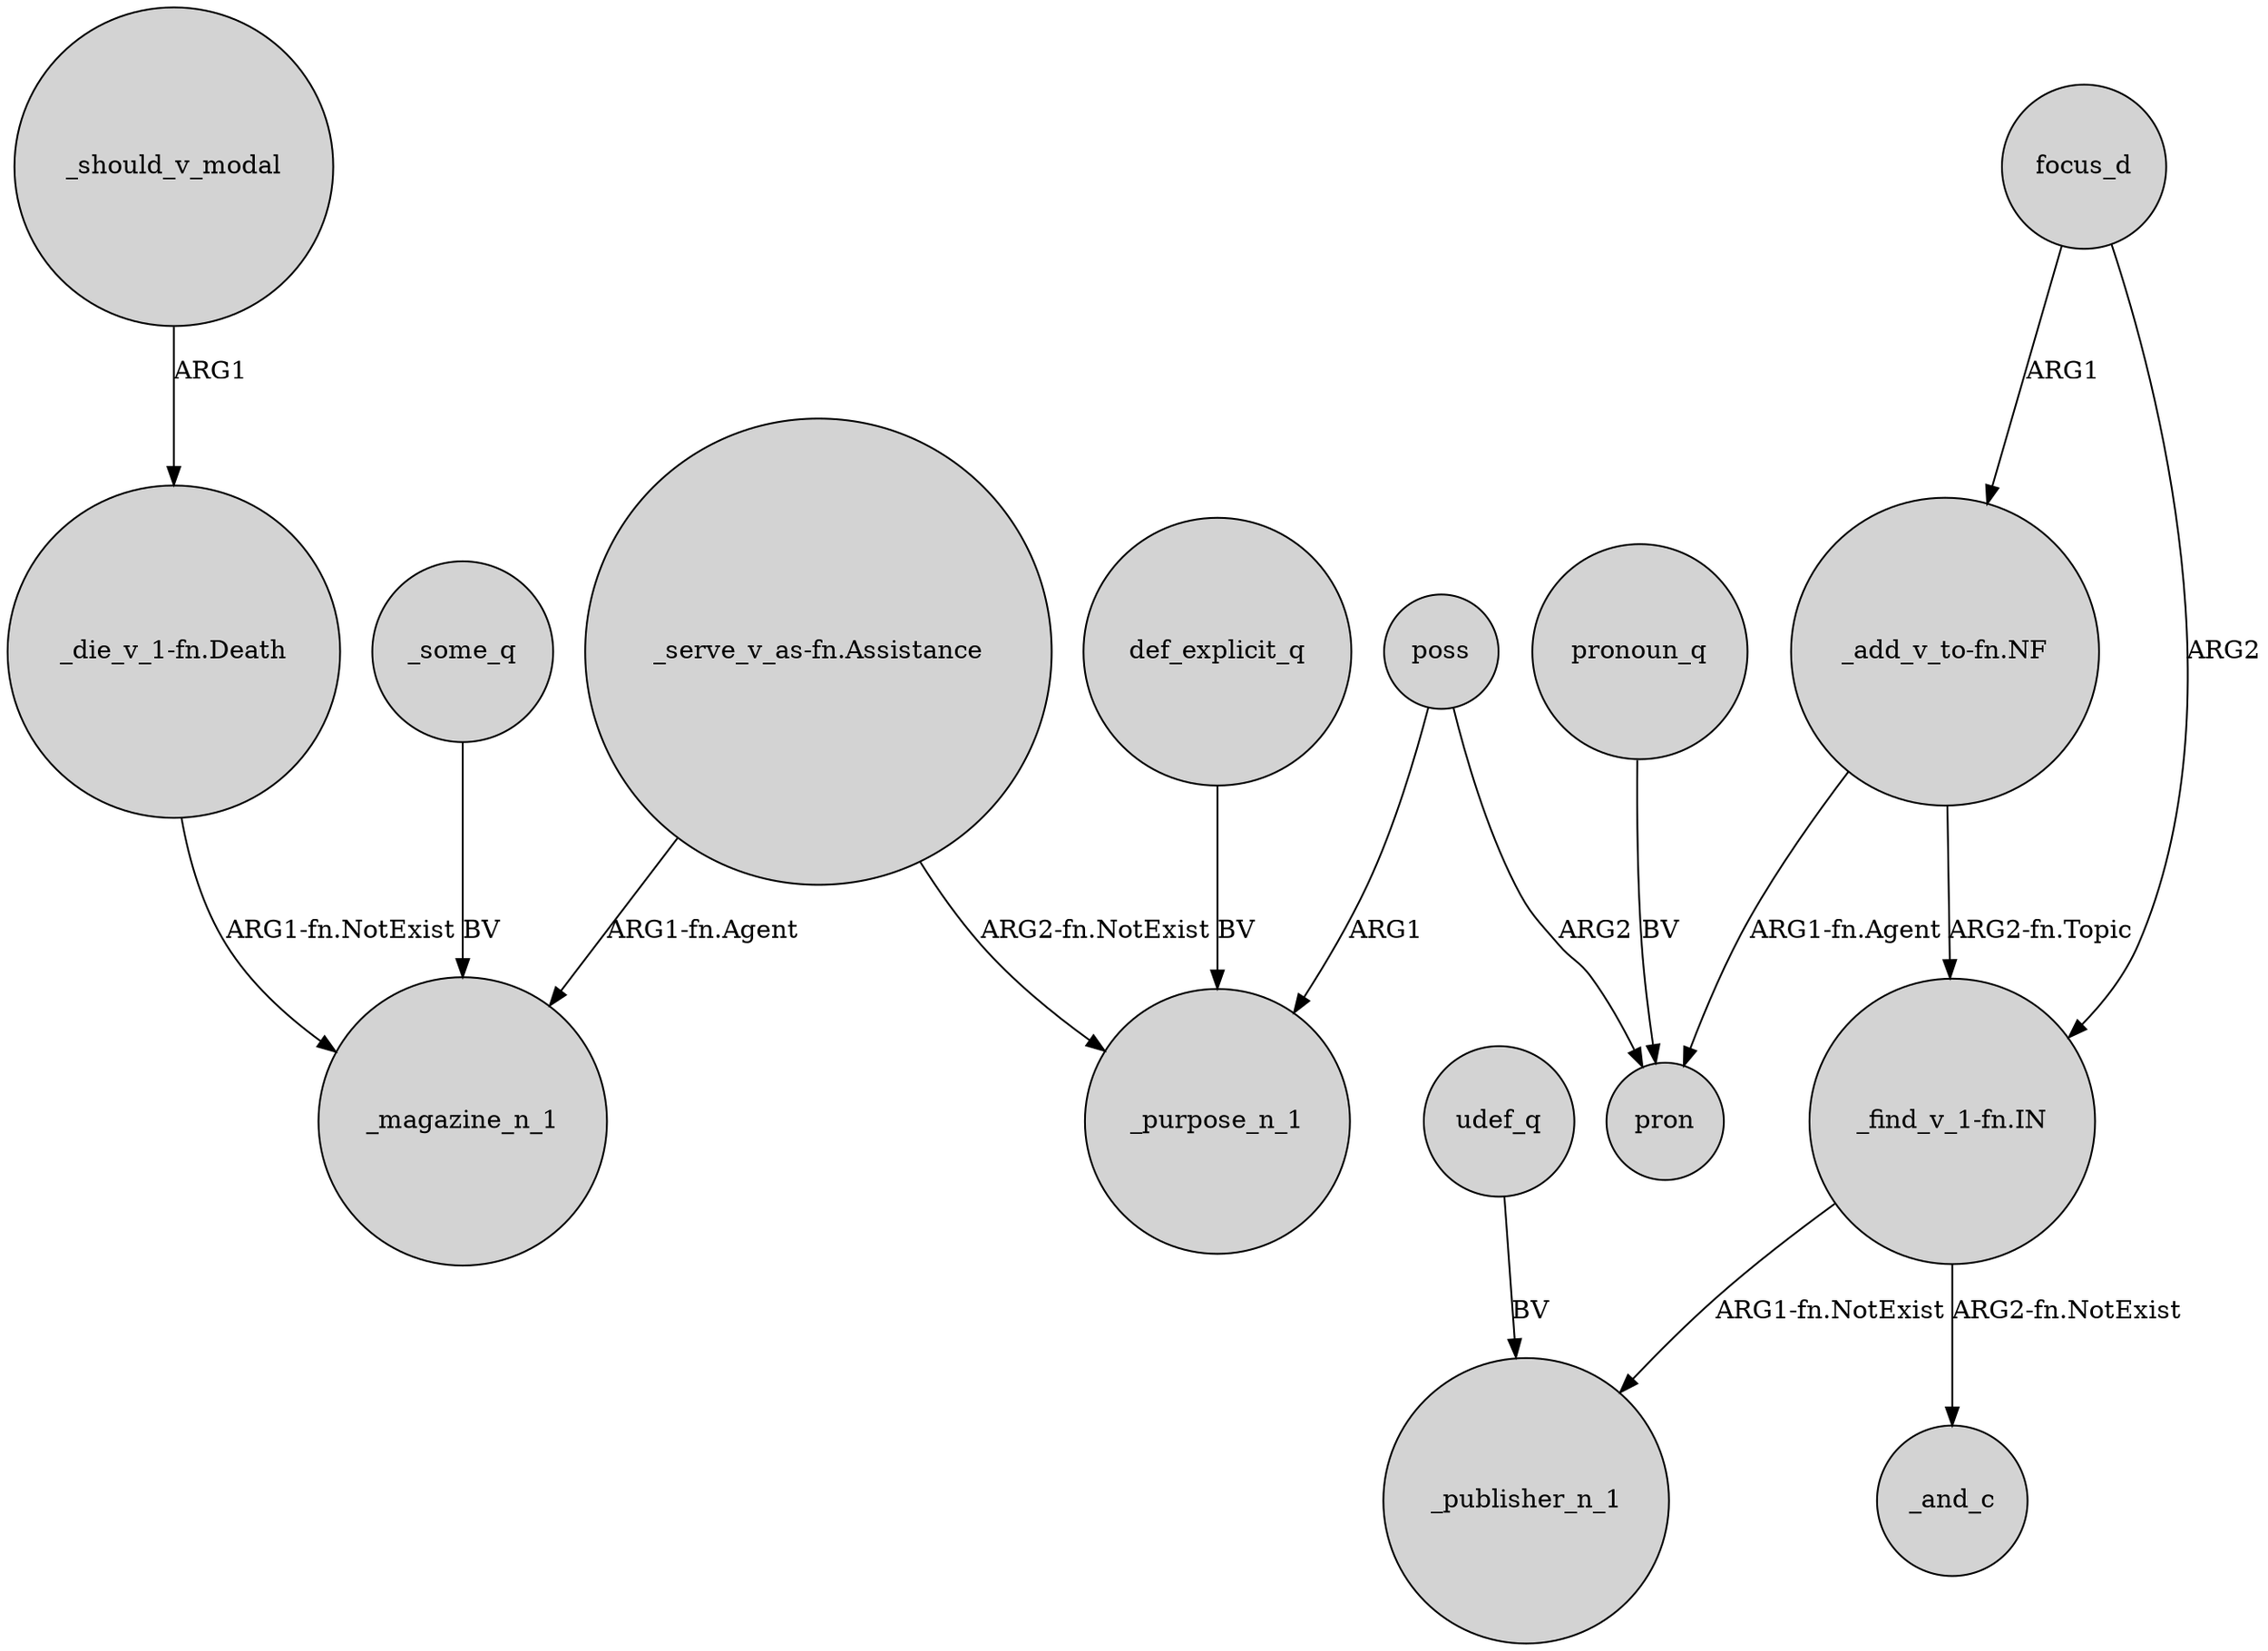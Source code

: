 digraph {
	node [shape=circle style=filled]
	"_die_v_1-fn.Death" -> _magazine_n_1 [label="ARG1-fn.NotExist"]
	def_explicit_q -> _purpose_n_1 [label=BV]
	"_find_v_1-fn.IN" -> _publisher_n_1 [label="ARG1-fn.NotExist"]
	"_serve_v_as-fn.Assistance" -> _purpose_n_1 [label="ARG2-fn.NotExist"]
	udef_q -> _publisher_n_1 [label=BV]
	focus_d -> "_add_v_to-fn.NF" [label=ARG1]
	"_add_v_to-fn.NF" -> "_find_v_1-fn.IN" [label="ARG2-fn.Topic"]
	poss -> pron [label=ARG2]
	"_find_v_1-fn.IN" -> _and_c [label="ARG2-fn.NotExist"]
	pronoun_q -> pron [label=BV]
	"_serve_v_as-fn.Assistance" -> _magazine_n_1 [label="ARG1-fn.Agent"]
	poss -> _purpose_n_1 [label=ARG1]
	_some_q -> _magazine_n_1 [label=BV]
	"_add_v_to-fn.NF" -> pron [label="ARG1-fn.Agent"]
	_should_v_modal -> "_die_v_1-fn.Death" [label=ARG1]
	focus_d -> "_find_v_1-fn.IN" [label=ARG2]
}
